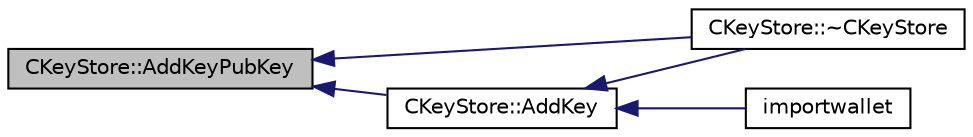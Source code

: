 digraph "CKeyStore::AddKeyPubKey"
{
  edge [fontname="Helvetica",fontsize="10",labelfontname="Helvetica",labelfontsize="10"];
  node [fontname="Helvetica",fontsize="10",shape=record];
  rankdir="LR";
  Node45 [label="CKeyStore::AddKeyPubKey",height=0.2,width=0.4,color="black", fillcolor="grey75", style="filled", fontcolor="black"];
  Node45 -> Node46 [dir="back",color="midnightblue",fontsize="10",style="solid",fontname="Helvetica"];
  Node46 [label="CKeyStore::AddKey",height=0.2,width=0.4,color="black", fillcolor="white", style="filled",URL="$d0/dc3/class_c_key_store.html#a0b4ca43724cfcc6e2ea70c0baa192750"];
  Node46 -> Node47 [dir="back",color="midnightblue",fontsize="10",style="solid",fontname="Helvetica"];
  Node47 [label="CKeyStore::~CKeyStore",height=0.2,width=0.4,color="black", fillcolor="white", style="filled",URL="$d0/dc3/class_c_key_store.html#a9bfaef2bcd6effc467a96043f44044a0"];
  Node46 -> Node48 [dir="back",color="midnightblue",fontsize="10",style="solid",fontname="Helvetica"];
  Node48 [label="importwallet",height=0.2,width=0.4,color="black", fillcolor="white", style="filled",URL="$dc/dbf/rpcdump_8cpp.html#a2566d5c9dd1938b74e70398cdb3ac5c1"];
  Node45 -> Node47 [dir="back",color="midnightblue",fontsize="10",style="solid",fontname="Helvetica"];
}
